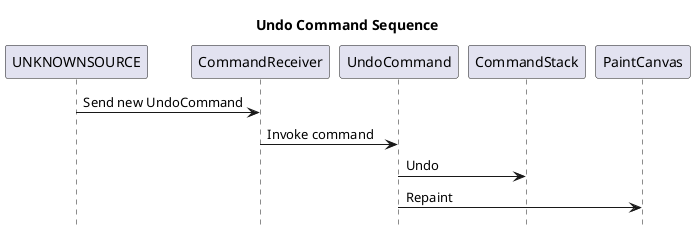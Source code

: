 @startuml Command Sequence
title Undo Command Sequence
hide footbox

UNKNOWNSOURCE -> CommandReceiver: Send new UndoCommand
CommandReceiver -> UndoCommand: Invoke command
UndoCommand -> CommandStack: Undo
UndoCommand -> PaintCanvas: Repaint
@enduml